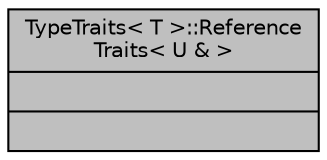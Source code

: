 digraph "TypeTraits&lt; T &gt;::ReferenceTraits&lt; U &amp; &gt;"
{
  edge [fontname="Helvetica",fontsize="10",labelfontname="Helvetica",labelfontsize="10"];
  node [fontname="Helvetica",fontsize="10",shape=record];
  Node1 [label="{TypeTraits\< T \>::Reference\lTraits\< U & \>\n||}",height=0.2,width=0.4,color="black", fillcolor="grey75", style="filled", fontcolor="black"];
}
